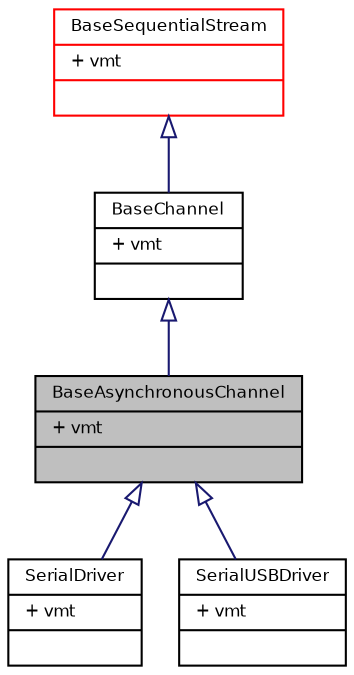 digraph "BaseAsynchronousChannel"
{
  bgcolor="transparent";
  edge [fontname="Helvetica",fontsize="8",labelfontname="Helvetica",labelfontsize="8"];
  node [fontname="Helvetica",fontsize="8",shape=record];
  Node0 [label="{BaseAsynchronousChannel\n|+ vmt\l|}",height=0.2,width=0.4,color="black", fillcolor="grey75", style="filled", fontcolor="black"];
  Node1 -> Node0 [dir="back",color="midnightblue",fontsize="8",style="solid",arrowtail="onormal",fontname="Helvetica"];
  Node1 [label="{BaseChannel\n|+ vmt\l|}",height=0.2,width=0.4,color="black",URL="$struct_base_channel.html",tooltip="Base channel class. "];
  Node2 -> Node1 [dir="back",color="midnightblue",fontsize="8",style="solid",arrowtail="onormal",fontname="Helvetica"];
  Node2 [label="{BaseSequentialStream\n|+ vmt\l|}",height=0.2,width=0.4,color="red",URL="$struct_base_sequential_stream.html",tooltip="Base stream class. "];
  Node0 -> Node4 [dir="back",color="midnightblue",fontsize="8",style="solid",arrowtail="onormal",fontname="Helvetica"];
  Node4 [label="{SerialDriver\n|+ vmt\l|}",height=0.2,width=0.4,color="black",URL="$struct_serial_driver.html",tooltip="Full duplex serial driver class. "];
  Node0 -> Node5 [dir="back",color="midnightblue",fontsize="8",style="solid",arrowtail="onormal",fontname="Helvetica"];
  Node5 [label="{SerialUSBDriver\n|+ vmt\l|}",height=0.2,width=0.4,color="black",URL="$struct_serial_u_s_b_driver.html",tooltip="Full duplex serial driver class. "];
}
